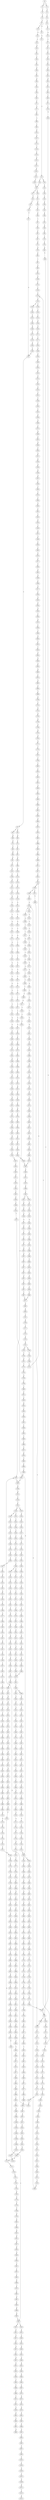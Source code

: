 strict digraph  {
	S0 -> S1 [ label = G ];
	S0 -> S2 [ label = T ];
	S1 -> S3 [ label = T ];
	S2 -> S4 [ label = T ];
	S3 -> S5 [ label = C ];
	S4 -> S6 [ label = C ];
	S5 -> S7 [ label = G ];
	S6 -> S8 [ label = G ];
	S7 -> S9 [ label = A ];
	S7 -> S10 [ label = T ];
	S8 -> S11 [ label = A ];
	S9 -> S12 [ label = A ];
	S10 -> S13 [ label = G ];
	S11 -> S14 [ label = A ];
	S12 -> S15 [ label = C ];
	S13 -> S16 [ label = C ];
	S14 -> S17 [ label = C ];
	S15 -> S18 [ label = C ];
	S15 -> S19 [ label = A ];
	S16 -> S20 [ label = A ];
	S17 -> S21 [ label = A ];
	S18 -> S22 [ label = T ];
	S19 -> S23 [ label = C ];
	S20 -> S24 [ label = T ];
	S21 -> S25 [ label = C ];
	S22 -> S26 [ label = T ];
	S22 -> S27 [ label = G ];
	S23 -> S28 [ label = C ];
	S24 -> S29 [ label = C ];
	S25 -> S30 [ label = G ];
	S26 -> S31 [ label = C ];
	S27 -> S32 [ label = T ];
	S28 -> S33 [ label = C ];
	S29 -> S34 [ label = C ];
	S30 -> S35 [ label = C ];
	S31 -> S36 [ label = G ];
	S32 -> S37 [ label = C ];
	S33 -> S38 [ label = G ];
	S34 -> S39 [ label = G ];
	S35 -> S40 [ label = G ];
	S36 -> S41 [ label = T ];
	S37 -> S42 [ label = G ];
	S38 -> S43 [ label = T ];
	S39 -> S44 [ label = C ];
	S40 -> S45 [ label = C ];
	S41 -> S46 [ label = A ];
	S42 -> S47 [ label = C ];
	S43 -> S48 [ label = A ];
	S44 -> S49 [ label = A ];
	S45 -> S50 [ label = A ];
	S46 -> S51 [ label = C ];
	S47 -> S52 [ label = G ];
	S48 -> S53 [ label = C ];
	S49 -> S54 [ label = C ];
	S50 -> S55 [ label = C ];
	S51 -> S56 [ label = T ];
	S52 -> S57 [ label = C ];
	S53 -> S58 [ label = G ];
	S54 -> S59 [ label = G ];
	S55 -> S60 [ label = G ];
	S56 -> S61 [ label = T ];
	S57 -> S62 [ label = G ];
	S57 -> S63 [ label = A ];
	S58 -> S64 [ label = T ];
	S59 -> S65 [ label = T ];
	S60 -> S66 [ label = T ];
	S61 -> S67 [ label = C ];
	S62 -> S68 [ label = A ];
	S63 -> S69 [ label = A ];
	S64 -> S70 [ label = C ];
	S65 -> S71 [ label = C ];
	S66 -> S72 [ label = C ];
	S67 -> S73 [ label = A ];
	S68 -> S74 [ label = G ];
	S69 -> S75 [ label = C ];
	S70 -> S76 [ label = C ];
	S71 -> S77 [ label = G ];
	S72 -> S78 [ label = C ];
	S73 -> S79 [ label = A ];
	S74 -> S80 [ label = C ];
	S75 -> S81 [ label = C ];
	S76 -> S82 [ label = A ];
	S77 -> S83 [ label = A ];
	S78 -> S84 [ label = A ];
	S79 -> S85 [ label = G ];
	S80 -> S86 [ label = A ];
	S81 -> S87 [ label = C ];
	S82 -> S88 [ label = G ];
	S83 -> S89 [ label = G ];
	S84 -> S90 [ label = G ];
	S85 -> S91 [ label = C ];
	S86 -> S92 [ label = G ];
	S87 -> S93 [ label = G ];
	S88 -> S94 [ label = C ];
	S89 -> S95 [ label = C ];
	S90 -> S94 [ label = C ];
	S91 -> S96 [ label = G ];
	S92 -> S97 [ label = T ];
	S93 -> S98 [ label = T ];
	S94 -> S99 [ label = T ];
	S94 -> S100 [ label = G ];
	S95 -> S101 [ label = G ];
	S96 -> S102 [ label = A ];
	S97 -> S103 [ label = G ];
	S98 -> S104 [ label = A ];
	S99 -> S105 [ label = T ];
	S100 -> S106 [ label = A ];
	S101 -> S107 [ label = A ];
	S102 -> S108 [ label = G ];
	S103 -> S109 [ label = C ];
	S104 -> S110 [ label = C ];
	S105 -> S111 [ label = C ];
	S106 -> S112 [ label = G ];
	S107 -> S113 [ label = G ];
	S108 -> S114 [ label = T ];
	S109 -> S115 [ label = A ];
	S110 -> S116 [ label = A ];
	S111 -> S117 [ label = A ];
	S112 -> S118 [ label = T ];
	S113 -> S119 [ label = T ];
	S114 -> S120 [ label = C ];
	S115 -> S121 [ label = A ];
	S116 -> S122 [ label = G ];
	S117 -> S123 [ label = C ];
	S118 -> S124 [ label = C ];
	S119 -> S125 [ label = C ];
	S120 -> S126 [ label = C ];
	S121 -> S127 [ label = C ];
	S122 -> S128 [ label = C ];
	S123 -> S129 [ label = G ];
	S124 -> S126 [ label = C ];
	S124 -> S130 [ label = T ];
	S125 -> S131 [ label = G ];
	S126 -> S132 [ label = C ];
	S127 -> S133 [ label = A ];
	S128 -> S134 [ label = A ];
	S129 -> S135 [ label = C ];
	S130 -> S136 [ label = C ];
	S131 -> S137 [ label = A ];
	S132 -> S138 [ label = T ];
	S132 -> S139 [ label = G ];
	S133 -> S140 [ label = G ];
	S134 -> S141 [ label = G ];
	S135 -> S142 [ label = C ];
	S136 -> S143 [ label = G ];
	S137 -> S144 [ label = A ];
	S138 -> S145 [ label = C ];
	S139 -> S146 [ label = C ];
	S140 -> S147 [ label = C ];
	S141 -> S148 [ label = G ];
	S142 -> S149 [ label = C ];
	S143 -> S150 [ label = T ];
	S144 -> S151 [ label = C ];
	S145 -> S152 [ label = C ];
	S146 -> S153 [ label = C ];
	S147 -> S154 [ label = T ];
	S148 -> S155 [ label = T ];
	S149 -> S156 [ label = T ];
	S150 -> S157 [ label = C ];
	S151 -> S158 [ label = C ];
	S152 -> S159 [ label = G ];
	S153 -> S160 [ label = T ];
	S154 -> S161 [ label = A ];
	S155 -> S162 [ label = G ];
	S156 -> S163 [ label = T ];
	S157 -> S164 [ label = T ];
	S158 -> S22 [ label = T ];
	S159 -> S165 [ label = G ];
	S160 -> S166 [ label = G ];
	S161 -> S167 [ label = C ];
	S162 -> S168 [ label = C ];
	S163 -> S169 [ label = C ];
	S164 -> S170 [ label = G ];
	S165 -> S171 [ label = T ];
	S166 -> S172 [ label = T ];
	S167 -> S173 [ label = G ];
	S168 -> S174 [ label = A ];
	S169 -> S175 [ label = A ];
	S170 -> S176 [ label = T ];
	S171 -> S177 [ label = C ];
	S172 -> S178 [ label = C ];
	S173 -> S179 [ label = A ];
	S174 -> S180 [ label = C ];
	S175 -> S181 [ label = T ];
	S176 -> S182 [ label = T ];
	S177 -> S183 [ label = T ];
	S178 -> S184 [ label = G ];
	S179 -> S185 [ label = G ];
	S180 -> S186 [ label = G ];
	S181 -> S187 [ label = C ];
	S182 -> S188 [ label = C ];
	S183 -> S189 [ label = G ];
	S184 -> S190 [ label = C ];
	S185 -> S191 [ label = A ];
	S186 -> S192 [ label = C ];
	S187 -> S193 [ label = C ];
	S188 -> S194 [ label = C ];
	S189 -> S195 [ label = G ];
	S190 -> S52 [ label = G ];
	S191 -> S196 [ label = A ];
	S192 -> S197 [ label = G ];
	S193 -> S198 [ label = A ];
	S194 -> S199 [ label = G ];
	S195 -> S200 [ label = A ];
	S196 -> S201 [ label = C ];
	S197 -> S202 [ label = G ];
	S198 -> S203 [ label = G ];
	S199 -> S204 [ label = T ];
	S200 -> S205 [ label = G ];
	S201 -> S206 [ label = T ];
	S202 -> S207 [ label = T ];
	S203 -> S208 [ label = A ];
	S204 -> S209 [ label = G ];
	S205 -> S210 [ label = G ];
	S206 -> S211 [ label = G ];
	S207 -> S212 [ label = G ];
	S208 -> S213 [ label = A ];
	S209 -> S214 [ label = G ];
	S210 -> S215 [ label = G ];
	S211 -> S216 [ label = G ];
	S212 -> S217 [ label = C ];
	S213 -> S218 [ label = C ];
	S214 -> S219 [ label = C ];
	S215 -> S220 [ label = T ];
	S216 -> S221 [ label = C ];
	S217 -> S222 [ label = C ];
	S218 -> S223 [ label = C ];
	S219 -> S224 [ label = C ];
	S220 -> S225 [ label = G ];
	S221 -> S226 [ label = G ];
	S222 -> S227 [ label = G ];
	S223 -> S228 [ label = A ];
	S223 -> S229 [ label = G ];
	S224 -> S230 [ label = C ];
	S225 -> S231 [ label = T ];
	S226 -> S232 [ label = C ];
	S227 -> S233 [ label = C ];
	S228 -> S234 [ label = G ];
	S228 -> S235 [ label = C ];
	S229 -> S236 [ label = G ];
	S230 -> S237 [ label = G ];
	S231 -> S238 [ label = T ];
	S232 -> S239 [ label = A ];
	S233 -> S240 [ label = A ];
	S234 -> S241 [ label = A ];
	S235 -> S242 [ label = C ];
	S236 -> S243 [ label = A ];
	S237 -> S244 [ label = T ];
	S238 -> S245 [ label = C ];
	S239 -> S246 [ label = G ];
	S240 -> S247 [ label = A ];
	S241 -> S248 [ label = C ];
	S242 -> S249 [ label = A ];
	S243 -> S250 [ label = C ];
	S244 -> S251 [ label = C ];
	S245 -> S252 [ label = C ];
	S246 -> S253 [ label = C ];
	S247 -> S254 [ label = C ];
	S248 -> S255 [ label = T ];
	S249 -> S256 [ label = C ];
	S250 -> S257 [ label = G ];
	S251 -> S258 [ label = C ];
	S252 -> S259 [ label = A ];
	S253 -> S260 [ label = G ];
	S254 -> S261 [ label = C ];
	S255 -> S262 [ label = C ];
	S256 -> S263 [ label = C ];
	S257 -> S264 [ label = C ];
	S258 -> S265 [ label = A ];
	S259 -> S266 [ label = G ];
	S260 -> S267 [ label = G ];
	S261 -> S268 [ label = A ];
	S262 -> S269 [ label = C ];
	S263 -> S270 [ label = C ];
	S264 -> S271 [ label = C ];
	S265 -> S272 [ label = G ];
	S266 -> S273 [ label = C ];
	S267 -> S274 [ label = G ];
	S268 -> S275 [ label = G ];
	S269 -> S276 [ label = C ];
	S270 -> S277 [ label = C ];
	S271 -> S278 [ label = C ];
	S272 -> S279 [ label = T ];
	S273 -> S280 [ label = A ];
	S274 -> S281 [ label = T ];
	S275 -> S282 [ label = T ];
	S276 -> S283 [ label = A ];
	S277 -> S284 [ label = T ];
	S278 -> S285 [ label = A ];
	S279 -> S286 [ label = A ];
	S280 -> S287 [ label = G ];
	S281 -> S288 [ label = G ];
	S282 -> S289 [ label = C ];
	S283 -> S290 [ label = T ];
	S284 -> S291 [ label = T ];
	S285 -> S292 [ label = T ];
	S286 -> S293 [ label = G ];
	S287 -> S294 [ label = A ];
	S288 -> S295 [ label = C ];
	S289 -> S296 [ label = G ];
	S290 -> S297 [ label = C ];
	S291 -> S298 [ label = C ];
	S292 -> S299 [ label = C ];
	S293 -> S300 [ label = G ];
	S293 -> S301 [ label = C ];
	S294 -> S302 [ label = T ];
	S295 -> S303 [ label = C ];
	S296 -> S304 [ label = C ];
	S297 -> S305 [ label = T ];
	S298 -> S306 [ label = C ];
	S298 -> S307 [ label = G ];
	S299 -> S308 [ label = G ];
	S300 -> S309 [ label = G ];
	S301 -> S310 [ label = T ];
	S302 -> S311 [ label = A ];
	S303 -> S312 [ label = G ];
	S304 -> S313 [ label = G ];
	S305 -> S314 [ label = G ];
	S306 -> S315 [ label = T ];
	S307 -> S316 [ label = A ];
	S308 -> S317 [ label = T ];
	S309 -> S318 [ label = T ];
	S310 -> S319 [ label = C ];
	S311 -> S320 [ label = A ];
	S312 -> S321 [ label = C ];
	S313 -> S322 [ label = C ];
	S314 -> S323 [ label = C ];
	S315 -> S324 [ label = G ];
	S316 -> S325 [ label = T ];
	S317 -> S326 [ label = C ];
	S318 -> S327 [ label = C ];
	S319 -> S328 [ label = C ];
	S320 -> S329 [ label = A ];
	S321 -> S330 [ label = C ];
	S322 -> S331 [ label = A ];
	S323 -> S332 [ label = C ];
	S324 -> S333 [ label = T ];
	S325 -> S334 [ label = C ];
	S326 -> S335 [ label = C ];
	S327 -> S336 [ label = A ];
	S328 -> S337 [ label = A ];
	S329 -> S338 [ label = A ];
	S330 -> S339 [ label = G ];
	S331 -> S340 [ label = G ];
	S332 -> S341 [ label = A ];
	S333 -> S342 [ label = C ];
	S334 -> S343 [ label = G ];
	S335 -> S344 [ label = T ];
	S336 -> S345 [ label = C ];
	S337 -> S346 [ label = C ];
	S338 -> S347 [ label = A ];
	S339 -> S348 [ label = G ];
	S340 -> S349 [ label = C ];
	S341 -> S350 [ label = G ];
	S342 -> S351 [ label = C ];
	S343 -> S352 [ label = T ];
	S344 -> S353 [ label = C ];
	S345 -> S354 [ label = T ];
	S346 -> S355 [ label = C ];
	S347 -> S356 [ label = C ];
	S348 -> S357 [ label = T ];
	S349 -> S358 [ label = C ];
	S350 -> S359 [ label = T ];
	S351 -> S360 [ label = T ];
	S352 -> S361 [ label = T ];
	S353 -> S362 [ label = T ];
	S354 -> S363 [ label = C ];
	S355 -> S364 [ label = G ];
	S356 -> S365 [ label = T ];
	S357 -> S366 [ label = G ];
	S358 -> S367 [ label = G ];
	S359 -> S368 [ label = C ];
	S360 -> S369 [ label = T ];
	S361 -> S370 [ label = T ];
	S362 -> S371 [ label = T ];
	S363 -> S372 [ label = G ];
	S364 -> S373 [ label = G ];
	S365 -> S374 [ label = T ];
	S366 -> S375 [ label = G ];
	S367 -> S376 [ label = G ];
	S368 -> S377 [ label = G ];
	S369 -> S378 [ label = G ];
	S370 -> S379 [ label = G ];
	S371 -> S380 [ label = C ];
	S372 -> S381 [ label = C ];
	S373 -> S382 [ label = A ];
	S374 -> S383 [ label = T ];
	S375 -> S384 [ label = T ];
	S376 -> S385 [ label = T ];
	S377 -> S386 [ label = T ];
	S378 -> S387 [ label = T ];
	S379 -> S388 [ label = T ];
	S380 -> S389 [ label = T ];
	S381 -> S390 [ label = T ];
	S382 -> S391 [ label = C ];
	S383 -> S392 [ label = G ];
	S384 -> S393 [ label = G ];
	S385 -> S394 [ label = G ];
	S386 -> S395 [ label = A ];
	S387 -> S396 [ label = A ];
	S388 -> S397 [ label = A ];
	S389 -> S398 [ label = C ];
	S390 -> S399 [ label = T ];
	S391 -> S400 [ label = G ];
	S392 -> S401 [ label = C ];
	S393 -> S402 [ label = G ];
	S394 -> S403 [ label = G ];
	S395 -> S404 [ label = A ];
	S396 -> S405 [ label = G ];
	S397 -> S406 [ label = G ];
	S398 -> S407 [ label = G ];
	S399 -> S408 [ label = C ];
	S400 -> S409 [ label = T ];
	S401 -> S410 [ label = C ];
	S402 -> S411 [ label = A ];
	S403 -> S412 [ label = A ];
	S404 -> S413 [ label = G ];
	S405 -> S414 [ label = G ];
	S406 -> S415 [ label = G ];
	S407 -> S416 [ label = G ];
	S408 -> S417 [ label = A ];
	S409 -> S418 [ label = C ];
	S410 -> S419 [ label = G ];
	S411 -> S420 [ label = A ];
	S412 -> S421 [ label = A ];
	S413 -> S422 [ label = A ];
	S414 -> S423 [ label = A ];
	S415 -> S424 [ label = A ];
	S416 -> S425 [ label = A ];
	S417 -> S426 [ label = T ];
	S418 -> S427 [ label = G ];
	S419 -> S428 [ label = T ];
	S420 -> S429 [ label = C ];
	S421 -> S430 [ label = G ];
	S422 -> S431 [ label = C ];
	S423 -> S432 [ label = G ];
	S424 -> S433 [ label = A ];
	S425 -> S434 [ label = G ];
	S426 -> S435 [ label = C ];
	S427 -> S436 [ label = T ];
	S428 -> S437 [ label = A ];
	S429 -> S438 [ label = C ];
	S430 -> S439 [ label = A ];
	S431 -> S440 [ label = G ];
	S432 -> S441 [ label = A ];
	S433 -> S442 [ label = A ];
	S434 -> S443 [ label = A ];
	S435 -> S444 [ label = C ];
	S436 -> S445 [ label = G ];
	S437 -> S446 [ label = G ];
	S438 -> S447 [ label = T ];
	S439 -> S448 [ label = A ];
	S440 -> S449 [ label = G ];
	S441 -> S450 [ label = G ];
	S442 -> S451 [ label = G ];
	S443 -> S452 [ label = G ];
	S444 -> S198 [ label = A ];
	S445 -> S453 [ label = A ];
	S446 -> S454 [ label = C ];
	S447 -> S455 [ label = C ];
	S448 -> S456 [ label = C ];
	S449 -> S457 [ label = C ];
	S450 -> S458 [ label = G ];
	S451 -> S459 [ label = G ];
	S452 -> S460 [ label = G ];
	S453 -> S461 [ label = C ];
	S454 -> S462 [ label = C ];
	S455 -> S463 [ label = G ];
	S456 -> S464 [ label = G ];
	S457 -> S465 [ label = T ];
	S458 -> S466 [ label = T ];
	S459 -> S467 [ label = T ];
	S460 -> S468 [ label = T ];
	S461 -> S469 [ label = C ];
	S462 -> S470 [ label = G ];
	S463 -> S471 [ label = G ];
	S464 -> S472 [ label = G ];
	S465 -> S473 [ label = C ];
	S466 -> S474 [ label = C ];
	S467 -> S475 [ label = C ];
	S468 -> S474 [ label = C ];
	S469 -> S476 [ label = G ];
	S470 -> S477 [ label = G ];
	S471 -> S478 [ label = C ];
	S472 -> S479 [ label = C ];
	S473 -> S480 [ label = T ];
	S474 -> S481 [ label = C ];
	S475 -> S482 [ label = C ];
	S476 -> S483 [ label = G ];
	S477 -> S484 [ label = T ];
	S478 -> S485 [ label = A ];
	S479 -> S486 [ label = A ];
	S480 -> S487 [ label = C ];
	S481 -> S488 [ label = C ];
	S482 -> S489 [ label = C ];
	S483 -> S490 [ label = T ];
	S484 -> S491 [ label = G ];
	S485 -> S492 [ label = C ];
	S486 -> S493 [ label = C ];
	S487 -> S494 [ label = G ];
	S488 -> S495 [ label = A ];
	S488 -> S496 [ label = G ];
	S489 -> S497 [ label = G ];
	S490 -> S498 [ label = C ];
	S491 -> S499 [ label = A ];
	S492 -> S500 [ label = G ];
	S493 -> S501 [ label = C ];
	S493 -> S502 [ label = T ];
	S494 -> S503 [ label = A ];
	S495 -> S504 [ label = G ];
	S496 -> S505 [ label = G ];
	S497 -> S506 [ label = A ];
	S498 -> S507 [ label = G ];
	S499 -> S508 [ label = C ];
	S500 -> S509 [ label = C ];
	S501 -> S510 [ label = G ];
	S502 -> S511 [ label = G ];
	S503 -> S512 [ label = A ];
	S504 -> S513 [ label = A ];
	S505 -> S514 [ label = A ];
	S506 -> S515 [ label = A ];
	S507 -> S516 [ label = C ];
	S508 -> S517 [ label = G ];
	S509 -> S518 [ label = G ];
	S510 -> S519 [ label = G ];
	S511 -> S520 [ label = G ];
	S512 -> S521 [ label = G ];
	S513 -> S522 [ label = G ];
	S514 -> S523 [ label = G ];
	S515 -> S524 [ label = G ];
	S516 -> S525 [ label = G ];
	S517 -> S526 [ label = T ];
	S518 -> S527 [ label = C ];
	S519 -> S528 [ label = G ];
	S520 -> S529 [ label = G ];
	S521 -> S530 [ label = T ];
	S522 -> S531 [ label = C ];
	S523 -> S532 [ label = G ];
	S524 -> S533 [ label = T ];
	S525 -> S534 [ label = T ];
	S526 -> S535 [ label = G ];
	S527 -> S536 [ label = G ];
	S528 -> S537 [ label = A ];
	S529 -> S538 [ label = A ];
	S530 -> S539 [ label = C ];
	S531 -> S540 [ label = C ];
	S532 -> S541 [ label = C ];
	S533 -> S542 [ label = C ];
	S534 -> S543 [ label = A ];
	S535 -> S544 [ label = G ];
	S536 -> S545 [ label = C ];
	S536 -> S546 [ label = G ];
	S537 -> S547 [ label = A ];
	S538 -> S548 [ label = A ];
	S539 -> S549 [ label = G ];
	S540 -> S550 [ label = A ];
	S541 -> S551 [ label = G ];
	S542 -> S552 [ label = G ];
	S543 -> S553 [ label = G ];
	S544 -> S554 [ label = G ];
	S545 -> S555 [ label = G ];
	S546 -> S556 [ label = C ];
	S547 -> S557 [ label = T ];
	S548 -> S558 [ label = C ];
	S549 -> S559 [ label = C ];
	S550 -> S560 [ label = C ];
	S551 -> S561 [ label = T ];
	S552 -> S562 [ label = A ];
	S553 -> S563 [ label = C ];
	S554 -> S564 [ label = T ];
	S555 -> S565 [ label = T ];
	S556 -> S566 [ label = T ];
	S557 -> S567 [ label = T ];
	S558 -> S568 [ label = T ];
	S559 -> S569 [ label = G ];
	S560 -> S570 [ label = G ];
	S561 -> S571 [ label = G ];
	S562 -> S572 [ label = G ];
	S563 -> S573 [ label = C ];
	S564 -> S574 [ label = A ];
	S565 -> S575 [ label = C ];
	S566 -> S576 [ label = G ];
	S567 -> S577 [ label = G ];
	S568 -> S578 [ label = G ];
	S569 -> S579 [ label = G ];
	S570 -> S580 [ label = G ];
	S571 -> S581 [ label = G ];
	S572 -> S582 [ label = G ];
	S573 -> S583 [ label = G ];
	S574 -> S584 [ label = C ];
	S575 -> S585 [ label = G ];
	S576 -> S586 [ label = G ];
	S577 -> S587 [ label = A ];
	S578 -> S588 [ label = G ];
	S579 -> S589 [ label = C ];
	S580 -> S590 [ label = T ];
	S581 -> S591 [ label = T ];
	S582 -> S592 [ label = T ];
	S583 -> S593 [ label = C ];
	S584 -> S594 [ label = T ];
	S585 -> S595 [ label = A ];
	S586 -> S596 [ label = A ];
	S587 -> S597 [ label = A ];
	S588 -> S598 [ label = A ];
	S589 -> S599 [ label = T ];
	S590 -> S600 [ label = T ];
	S591 -> S601 [ label = A ];
	S592 -> S602 [ label = A ];
	S593 -> S603 [ label = T ];
	S594 -> S604 [ label = A ];
	S595 -> S605 [ label = C ];
	S596 -> S606 [ label = A ];
	S597 -> S607 [ label = C ];
	S598 -> S608 [ label = C ];
	S599 -> S609 [ label = A ];
	S600 -> S610 [ label = A ];
	S601 -> S611 [ label = T ];
	S602 -> S612 [ label = T ];
	S603 -> S613 [ label = G ];
	S604 -> S614 [ label = T ];
	S605 -> S615 [ label = G ];
	S606 -> S616 [ label = T ];
	S607 -> S617 [ label = C ];
	S608 -> S618 [ label = C ];
	S609 -> S619 [ label = T ];
	S610 -> S620 [ label = C ];
	S611 -> S621 [ label = G ];
	S612 -> S622 [ label = A ];
	S613 -> S623 [ label = G ];
	S614 -> S624 [ label = T ];
	S615 -> S625 [ label = C ];
	S616 -> S626 [ label = G ];
	S617 -> S627 [ label = C ];
	S618 -> S628 [ label = C ];
	S619 -> S629 [ label = A ];
	S620 -> S630 [ label = T ];
	S621 -> S631 [ label = A ];
	S622 -> S632 [ label = A ];
	S623 -> S633 [ label = A ];
	S624 -> S634 [ label = G ];
	S625 -> S635 [ label = G ];
	S626 -> S636 [ label = G ];
	S627 -> S637 [ label = G ];
	S628 -> S638 [ label = G ];
	S629 -> S639 [ label = G ];
	S630 -> S640 [ label = G ];
	S631 -> S641 [ label = G ];
	S632 -> S642 [ label = G ];
	S633 -> S643 [ label = A ];
	S634 -> S644 [ label = G ];
	S635 -> S645 [ label = C ];
	S636 -> S646 [ label = G ];
	S637 -> S647 [ label = T ];
	S638 -> S648 [ label = T ];
	S639 -> S649 [ label = T ];
	S640 -> S650 [ label = C ];
	S641 -> S651 [ label = C ];
	S642 -> S652 [ label = T ];
	S643 -> S653 [ label = G ];
	S644 -> S654 [ label = A ];
	S645 -> S655 [ label = C ];
	S646 -> S656 [ label = G ];
	S647 -> S657 [ label = C ];
	S648 -> S658 [ label = C ];
	S649 -> S659 [ label = A ];
	S650 -> S660 [ label = A ];
	S651 -> S661 [ label = G ];
	S652 -> S662 [ label = C ];
	S653 -> S663 [ label = A ];
	S654 -> S664 [ label = A ];
	S655 -> S665 [ label = T ];
	S656 -> S666 [ label = T ];
	S657 -> S667 [ label = T ];
	S658 -> S668 [ label = T ];
	S659 -> S669 [ label = G ];
	S660 -> S670 [ label = G ];
	S661 -> S671 [ label = G ];
	S662 -> S672 [ label = G ];
	S663 -> S673 [ label = A ];
	S664 -> S674 [ label = C ];
	S665 -> S675 [ label = C ];
	S666 -> S676 [ label = C ];
	S667 -> S677 [ label = C ];
	S668 -> S677 [ label = C ];
	S669 -> S678 [ label = C ];
	S670 -> S679 [ label = A ];
	S671 -> S680 [ label = T ];
	S672 -> S681 [ label = T ];
	S673 -> S456 [ label = C ];
	S674 -> S682 [ label = G ];
	S675 -> S683 [ label = G ];
	S676 -> S684 [ label = C ];
	S677 -> S685 [ label = G ];
	S678 -> S686 [ label = C ];
	S679 -> S687 [ label = C ];
	S680 -> S688 [ label = C ];
	S681 -> S689 [ label = G ];
	S682 -> S690 [ label = G ];
	S683 -> S691 [ label = G ];
	S684 -> S692 [ label = G ];
	S685 -> S693 [ label = G ];
	S686 -> S694 [ label = G ];
	S687 -> S695 [ label = G ];
	S688 -> S696 [ label = G ];
	S689 -> S697 [ label = G ];
	S690 -> S698 [ label = T ];
	S691 -> S699 [ label = G ];
	S692 -> S700 [ label = C ];
	S693 -> S701 [ label = C ];
	S694 -> S702 [ label = A ];
	S695 -> S703 [ label = G ];
	S696 -> S704 [ label = C ];
	S697 -> S705 [ label = T ];
	S698 -> S706 [ label = A ];
	S699 -> S707 [ label = C ];
	S700 -> S708 [ label = C ];
	S701 -> S709 [ label = A ];
	S702 -> S710 [ label = A ];
	S703 -> S711 [ label = A ];
	S704 -> S712 [ label = A ];
	S705 -> S713 [ label = A ];
	S706 -> S714 [ label = C ];
	S707 -> S715 [ label = T ];
	S708 -> S716 [ label = G ];
	S709 -> S717 [ label = C ];
	S710 -> S718 [ label = A ];
	S711 -> S719 [ label = C ];
	S712 -> S720 [ label = C ];
	S713 -> S721 [ label = C ];
	S714 -> S722 [ label = G ];
	S715 -> S723 [ label = C ];
	S716 -> S724 [ label = G ];
	S717 -> S725 [ label = C ];
	S718 -> S726 [ label = C ];
	S719 -> S727 [ label = A ];
	S720 -> S728 [ label = G ];
	S721 -> S729 [ label = C ];
	S722 -> S730 [ label = A ];
	S723 -> S731 [ label = A ];
	S724 -> S732 [ label = A ];
	S725 -> S733 [ label = G ];
	S726 -> S734 [ label = C ];
	S727 -> S735 [ label = C ];
	S728 -> S736 [ label = C ];
	S729 -> S737 [ label = G ];
	S730 -> S738 [ label = A ];
	S731 -> S739 [ label = C ];
	S732 -> S740 [ label = A ];
	S733 -> S741 [ label = A ];
	S734 -> S742 [ label = C ];
	S735 -> S743 [ label = A ];
	S736 -> S744 [ label = G ];
	S737 -> S745 [ label = G ];
	S738 -> S746 [ label = G ];
	S739 -> S747 [ label = G ];
	S740 -> S748 [ label = C ];
	S741 -> S749 [ label = G ];
	S741 -> S750 [ label = A ];
	S742 -> S751 [ label = C ];
	S743 -> S752 [ label = C ];
	S744 -> S753 [ label = C ];
	S745 -> S754 [ label = T ];
	S746 -> S755 [ label = A ];
	S747 -> S756 [ label = T ];
	S748 -> S757 [ label = T ];
	S749 -> S758 [ label = T ];
	S750 -> S759 [ label = T ];
	S751 -> S760 [ label = G ];
	S752 -> S761 [ label = C ];
	S753 -> S536 [ label = G ];
	S754 -> S762 [ label = G ];
	S755 -> S763 [ label = A ];
	S756 -> S764 [ label = C ];
	S757 -> S765 [ label = G ];
	S758 -> S766 [ label = C ];
	S759 -> S767 [ label = G ];
	S760 -> S768 [ label = A ];
	S761 -> S769 [ label = T ];
	S762 -> S770 [ label = G ];
	S763 -> S771 [ label = G ];
	S764 -> S772 [ label = C ];
	S765 -> S773 [ label = C ];
	S766 -> S774 [ label = C ];
	S767 -> S775 [ label = T ];
	S768 -> S776 [ label = C ];
	S769 -> S777 [ label = C ];
	S770 -> S778 [ label = T ];
	S771 -> S779 [ label = T ];
	S772 -> S780 [ label = A ];
	S773 -> S781 [ label = A ];
	S774 -> S782 [ label = A ];
	S775 -> S783 [ label = A ];
	S776 -> S784 [ label = T ];
	S777 -> S785 [ label = T ];
	S778 -> S786 [ label = T ];
	S779 -> S787 [ label = G ];
	S780 -> S90 [ label = G ];
	S781 -> S788 [ label = A ];
	S782 -> S789 [ label = G ];
	S783 -> S790 [ label = G ];
	S784 -> S791 [ label = A ];
	S785 -> S792 [ label = A ];
	S786 -> S793 [ label = A ];
	S787 -> S794 [ label = T ];
	S788 -> S795 [ label = C ];
	S789 -> S796 [ label = T ];
	S789 -> S797 [ label = C ];
	S790 -> S798 [ label = T ];
	S791 -> S799 [ label = G ];
	S792 -> S800 [ label = G ];
	S793 -> S801 [ label = G ];
	S794 -> S802 [ label = C ];
	S795 -> S803 [ label = C ];
	S796 -> S804 [ label = A ];
	S797 -> S805 [ label = T ];
	S798 -> S806 [ label = T ];
	S799 -> S807 [ label = A ];
	S800 -> S808 [ label = A ];
	S801 -> S809 [ label = A ];
	S802 -> S810 [ label = C ];
	S803 -> S811 [ label = A ];
	S804 -> S293 [ label = G ];
	S805 -> S105 [ label = T ];
	S806 -> S812 [ label = T ];
	S807 -> S813 [ label = A ];
	S808 -> S814 [ label = A ];
	S809 -> S815 [ label = A ];
	S810 -> S816 [ label = T ];
	S811 -> S817 [ label = G ];
	S812 -> S818 [ label = C ];
	S813 -> S819 [ label = T ];
	S814 -> S820 [ label = C ];
	S815 -> S821 [ label = G ];
	S816 -> S822 [ label = G ];
	S817 -> S823 [ label = A ];
	S818 -> S824 [ label = A ];
	S819 -> S825 [ label = C ];
	S820 -> S826 [ label = G ];
	S821 -> S827 [ label = G ];
	S822 -> S828 [ label = G ];
	S823 -> S829 [ label = A ];
	S824 -> S830 [ label = C ];
	S825 -> S831 [ label = G ];
	S826 -> S832 [ label = A ];
	S827 -> S833 [ label = G ];
	S828 -> S834 [ label = C ];
	S829 -> S835 [ label = C ];
	S830 -> S836 [ label = T ];
	S831 -> S837 [ label = G ];
	S832 -> S838 [ label = G ];
	S833 -> S839 [ label = G ];
	S834 -> S840 [ label = C ];
	S835 -> S841 [ label = A ];
	S836 -> S842 [ label = C ];
	S837 -> S843 [ label = G ];
	S838 -> S844 [ label = G ];
	S839 -> S845 [ label = G ];
	S840 -> S846 [ label = T ];
	S841 -> S847 [ label = G ];
	S842 -> S848 [ label = C ];
	S843 -> S849 [ label = T ];
	S844 -> S850 [ label = T ];
	S845 -> S851 [ label = T ];
	S846 -> S852 [ label = G ];
	S847 -> S853 [ label = C ];
	S848 -> S854 [ label = T ];
	S849 -> S855 [ label = A ];
	S850 -> S856 [ label = G ];
	S851 -> S857 [ label = C ];
	S852 -> S858 [ label = G ];
	S853 -> S859 [ label = C ];
	S854 -> S860 [ label = T ];
	S855 -> S861 [ label = T ];
	S856 -> S862 [ label = T ];
	S857 -> S863 [ label = C ];
	S858 -> S864 [ label = G ];
	S859 -> S865 [ label = G ];
	S860 -> S866 [ label = T ];
	S861 -> S867 [ label = C ];
	S862 -> S868 [ label = C ];
	S863 -> S869 [ label = G ];
	S864 -> S870 [ label = T ];
	S865 -> S871 [ label = T ];
	S866 -> S872 [ label = C ];
	S867 -> S873 [ label = C ];
	S868 -> S874 [ label = C ];
	S869 -> S875 [ label = T ];
	S870 -> S876 [ label = C ];
	S871 -> S877 [ label = C ];
	S872 -> S878 [ label = A ];
	S873 -> S879 [ label = C ];
	S874 -> S880 [ label = C ];
	S875 -> S881 [ label = C ];
	S876 -> S882 [ label = C ];
	S877 -> S883 [ label = C ];
	S878 -> S884 [ label = T ];
	S879 -> S885 [ label = G ];
	S880 -> S886 [ label = T ];
	S881 -> S887 [ label = G ];
	S882 -> S888 [ label = C ];
	S883 -> S889 [ label = T ];
	S884 -> S890 [ label = C ];
	S885 -> S891 [ label = A ];
	S886 -> S892 [ label = G ];
	S887 -> S893 [ label = G ];
	S888 -> S894 [ label = G ];
	S889 -> S895 [ label = C ];
	S890 -> S896 [ label = C ];
	S891 -> S897 [ label = A ];
	S892 -> S898 [ label = T ];
	S893 -> S899 [ label = A ];
	S894 -> S900 [ label = A ];
	S895 -> S901 [ label = T ];
	S896 -> S902 [ label = A ];
	S897 -> S903 [ label = A ];
	S898 -> S904 [ label = C ];
	S899 -> S905 [ label = A ];
	S900 -> S906 [ label = G ];
	S901 -> S907 [ label = G ];
	S902 -> S203 [ label = G ];
	S903 -> S908 [ label = G ];
	S904 -> S909 [ label = C ];
	S905 -> S910 [ label = C ];
	S906 -> S911 [ label = T ];
	S907 -> S912 [ label = T ];
	S908 -> S913 [ label = T ];
	S909 -> S914 [ label = T ];
	S910 -> S915 [ label = A ];
	S910 -> S916 [ label = T ];
	S911 -> S917 [ label = C ];
	S912 -> S918 [ label = C ];
	S913 -> S919 [ label = G ];
	S914 -> S920 [ label = A ];
	S915 -> S921 [ label = G ];
	S916 -> S922 [ label = A ];
	S917 -> S923 [ label = C ];
	S918 -> S924 [ label = G ];
	S919 -> S925 [ label = T ];
	S920 -> S926 [ label = C ];
	S921 -> S927 [ label = G ];
	S922 -> S928 [ label = C ];
	S923 -> S782 [ label = A ];
	S924 -> S929 [ label = T ];
	S925 -> S930 [ label = C ];
	S926 -> S931 [ label = T ];
	S927 -> S932 [ label = A ];
	S928 -> S933 [ label = A ];
	S929 -> S934 [ label = G ];
	S930 -> S935 [ label = G ];
	S931 -> S936 [ label = A ];
	S932 -> S937 [ label = A ];
	S933 -> S938 [ label = A ];
	S934 -> S939 [ label = G ];
	S935 -> S940 [ label = T ];
	S936 -> S941 [ label = C ];
	S937 -> S942 [ label = T ];
	S938 -> S943 [ label = C ];
	S939 -> S944 [ label = T ];
	S940 -> S945 [ label = C ];
	S941 -> S946 [ label = C ];
	S942 -> S947 [ label = A ];
	S943 -> S948 [ label = G ];
	S944 -> S713 [ label = A ];
	S945 -> S949 [ label = G ];
	S946 -> S950 [ label = A ];
	S947 -> S951 [ label = G ];
	S948 -> S952 [ label = A ];
	S949 -> S953 [ label = G ];
	S950 -> S954 [ label = G ];
	S951 -> S955 [ label = T ];
	S952 -> S956 [ label = A ];
	S953 -> S957 [ label = A ];
	S954 -> S958 [ label = G ];
	S955 -> S959 [ label = C ];
	S956 -> S960 [ label = A ];
	S957 -> S961 [ label = A ];
	S958 -> S962 [ label = A ];
	S959 -> S963 [ label = T ];
	S960 -> S964 [ label = A ];
	S961 -> S910 [ label = C ];
	S962 -> S965 [ label = G ];
	S963 -> S966 [ label = C ];
	S964 -> S967 [ label = C ];
	S965 -> S968 [ label = A ];
	S966 -> S969 [ label = T ];
	S967 -> S970 [ label = A ];
	S968 -> S971 [ label = G ];
	S969 -> S972 [ label = C ];
	S970 -> S973 [ label = G ];
	S971 -> S974 [ label = T ];
	S972 -> S975 [ label = T ];
	S973 -> S976 [ label = A ];
	S974 -> S977 [ label = C ];
	S975 -> S978 [ label = G ];
	S976 -> S979 [ label = A ];
	S977 -> S980 [ label = A ];
	S978 -> S981 [ label = A ];
	S979 -> S982 [ label = G ];
	S980 -> S983 [ label = G ];
	S981 -> S984 [ label = G ];
	S982 -> S985 [ label = G ];
	S983 -> S986 [ label = G ];
	S984 -> S987 [ label = T ];
	S985 -> S988 [ label = G ];
	S986 -> S989 [ label = A ];
	S987 -> S990 [ label = A ];
	S988 -> S991 [ label = G ];
	S989 -> S992 [ label = C ];
	S991 -> S993 [ label = T ];
	S992 -> S994 [ label = C ];
	S993 -> S995 [ label = C ];
	S994 -> S996 [ label = A ];
	S995 -> S997 [ label = T ];
	S996 -> S998 [ label = G ];
	S997 -> S999 [ label = C ];
	S998 -> S1000 [ label = T ];
	S999 -> S1001 [ label = T ];
	S1000 -> S1002 [ label = C ];
	S1001 -> S1003 [ label = C ];
	S1002 -> S1004 [ label = T ];
	S1003 -> S1005 [ label = G ];
	S1004 -> S1006 [ label = C ];
	S1005 -> S1007 [ label = T ];
	S1006 -> S1008 [ label = T ];
	S1007 -> S1009 [ label = G ];
	S1008 -> S1010 [ label = G ];
	S1009 -> S1011 [ label = G ];
	S1010 -> S1012 [ label = T ];
	S1011 -> S1013 [ label = T ];
	S1012 -> S1014 [ label = A ];
	S1013 -> S1015 [ label = A ];
}
